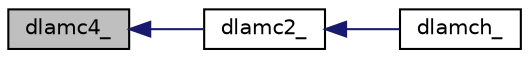 digraph "dlamc4_"
{
  edge [fontname="Helvetica",fontsize="10",labelfontname="Helvetica",labelfontsize="10"];
  node [fontname="Helvetica",fontsize="10",shape=record];
  rankdir="LR";
  Node15 [label="dlamc4_",height=0.2,width=0.4,color="black", fillcolor="grey75", style="filled", fontcolor="black"];
  Node15 -> Node16 [dir="back",color="midnightblue",fontsize="10",style="solid",fontname="Helvetica"];
  Node16 [label="dlamc2_",height=0.2,width=0.4,color="black", fillcolor="white", style="filled",URL="$d7/d4e/build_2include_2omc_2c_2external__solvers_2clapack_8h.html#a1ba8f01a24f59c96bb2d58849bf91321"];
  Node16 -> Node17 [dir="back",color="midnightblue",fontsize="10",style="solid",fontname="Helvetica"];
  Node17 [label="dlamch_",height=0.2,width=0.4,color="black", fillcolor="white", style="filled",URL="$d7/d4e/build_2include_2omc_2c_2external__solvers_2clapack_8h.html#a97071419f01d55c22ff70994b51cdaef"];
}

